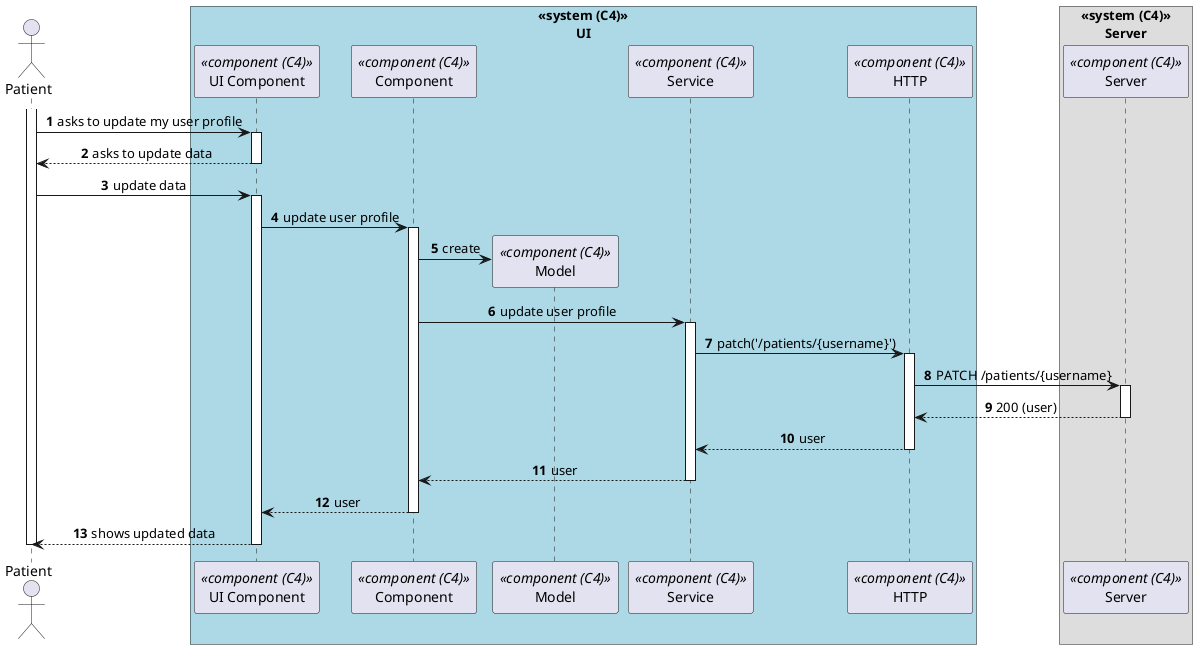 @startuml process-view
autonumber
skinparam DefaultTextAlignment center
actor Patient as "Patient"
box "<<system (C4)>>\nUI"#LightBlue
    participant ComponentUI as "UI Component" <<component (C4)>>
    participant Component as "Component" <<component (C4)>>
    participant Model as "Model" <<component (C4)>>
    participant SRV as "Service" <<component (C4)>>
    participant HTTP as "HTTP" <<component (C4)>>
end box

box "<<system (C4)>>\nServer"
  participant Server as "Server" <<component (C4)>>
end box

activate Patient

    Patient -> ComponentUI : asks to update my user profile
    activate ComponentUI

        ComponentUI --> Patient : asks to update data
    
    deactivate ComponentUI

    Patient -> ComponentUI : update data

    activate ComponentUI

        ComponentUI -> Component : update user profile
        activate Component

            Component -> Model** : create

            Component -> SRV : update user profile
            activate SRV

                SRV -> HTTP : patch('/patients/{username}')

                activate HTTP
                    HTTP -> Server : PATCH /patients/{username}

                    activate Server
                        Server --> HTTP : 200 (user)
                    deactivate Server
                    
                    HTTP --> SRV : user

                deactivate HTTP

                SRV --> Component : user
            deactivate SRV

            Component --> ComponentUI : user
        deactivate Component

    Patient <-- ComponentUI : shows updated data
    deactivate ComponentUI

deactivate Patient

@enduml